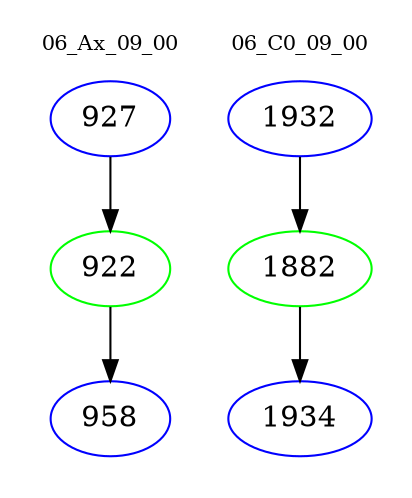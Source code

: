 digraph{
subgraph cluster_0 {
color = white
label = "06_Ax_09_00";
fontsize=10;
T0_927 [label="927", color="blue"]
T0_927 -> T0_922 [color="black"]
T0_922 [label="922", color="green"]
T0_922 -> T0_958 [color="black"]
T0_958 [label="958", color="blue"]
}
subgraph cluster_1 {
color = white
label = "06_C0_09_00";
fontsize=10;
T1_1932 [label="1932", color="blue"]
T1_1932 -> T1_1882 [color="black"]
T1_1882 [label="1882", color="green"]
T1_1882 -> T1_1934 [color="black"]
T1_1934 [label="1934", color="blue"]
}
}

